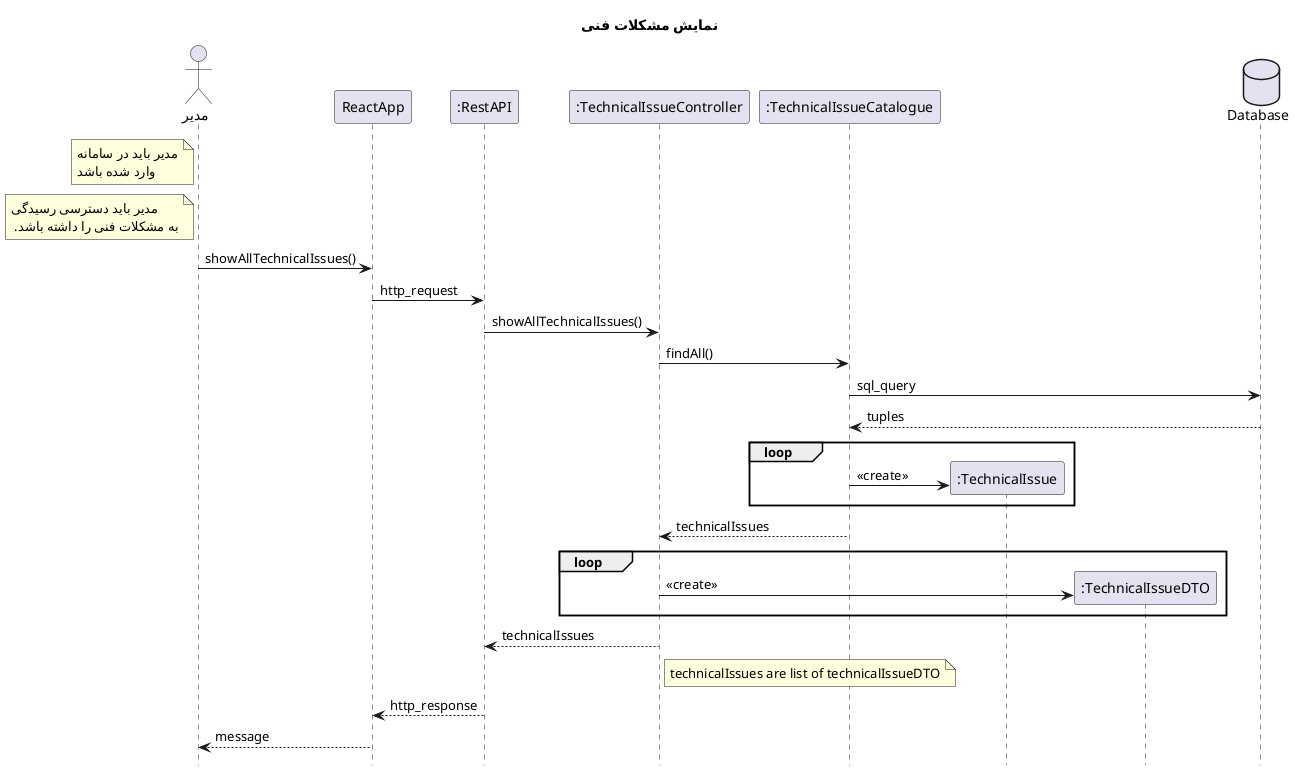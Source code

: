 @startuml logout
hide footbox
title "نمایش مشکلات فنی"
actor "مدیر" as root
participant ReactApp
participant ":RestAPI" as RestAPI
participant ":TechnicalIssueController" as TechnicalIssueController
participant ":TechnicalIssueCatalogue" as TechnicalIssueCatalogue
participant ":TechnicalIssue" as TechnicalIssue
participant ":TechnicalIssueDTO" as TechnicalIssueDTO
database Database

note left of root
    مدیر باید در سامانه
    وارد شده باشد
end note
note left of root
     مدیر باید دسترسی رسیدگی
  به مشکلات فنی را داشته باشد. 
end note

root -> ReactApp: showAllTechnicalIssues()
ReactApp -> RestAPI : http_request
RestAPI -> TechnicalIssueController: showAllTechnicalIssues()
TechnicalIssueController -> TechnicalIssueCatalogue : findAll()
TechnicalIssueCatalogue -> Database : sql_query
return tuples
loop
    TechnicalIssueCatalogue -> TechnicalIssue **: <<create>>
end
TechnicalIssueCatalogue --> TechnicalIssueController : technicalIssues
loop
    TechnicalIssueController -> TechnicalIssueDTO **: <<create>>
end
TechnicalIssueController --> RestAPI: technicalIssues
note right of TechnicalIssueController
    technicalIssues are list of technicalIssueDTO
end note
RestAPI --> ReactApp : http_response
ReactApp --> root: message

@enduml